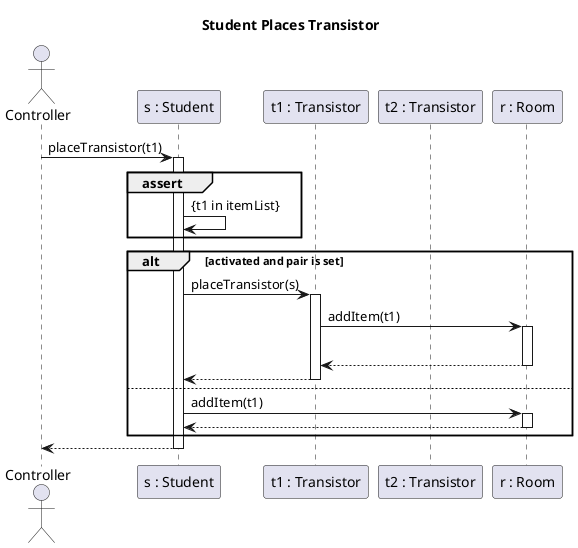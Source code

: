 @startuml
title Student Places Transistor

actor Controller as c order 10
participant "t1 : Transistor" as Transistor order 30
participant "s : Student" as Student order 20
participant "t2 : Transistor" as Transistor2 order 40
participant "r : Room" as Room order 50

c -> Student : placeTransistor(t1)
activate Student

    group assert
        Student -> Student : {t1 in itemList}
    end

    alt activated and pair is set

        Student -> Transistor : placeTransistor(s)
        activate Transistor
            

                Transistor -> Room: addItem(t1)

                    activate Room
                        ' Room -> Room: Move(s)

                    |||
                    Transistor <-- Room
                    deactivate Room


            

            Student <-- Transistor
        deactivate Transistor
    else

        Student -> Room : addItem(t1)
        activate Room
            Student <-- Room 
        deactivate Room

    end


    c <-- Student 
deactivate Student




@enduml